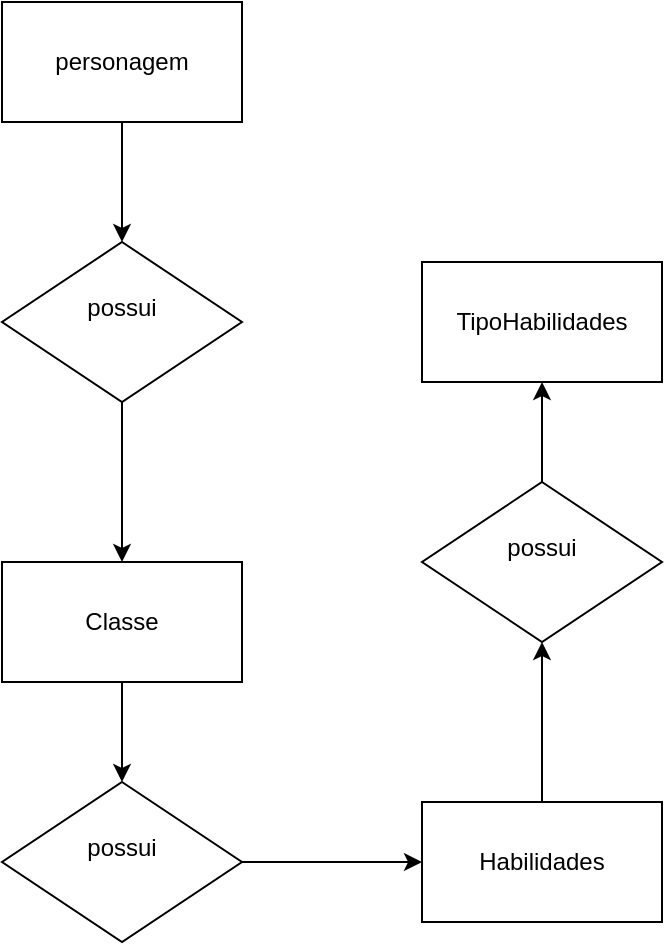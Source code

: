 <mxfile version="15.2.9" type="device"><diagram id="ZQ5IRG4ACpdiuWcH6MIT" name="Page-1"><mxGraphModel dx="782" dy="649" grid="1" gridSize="10" guides="1" tooltips="1" connect="1" arrows="1" fold="1" page="1" pageScale="1" pageWidth="827" pageHeight="1169" math="0" shadow="0"><root><mxCell id="0"/><mxCell id="1" parent="0"/><mxCell id="cOnU8MLLytvw6JUnjYhB-8" style="edgeStyle=orthogonalEdgeStyle;rounded=0;orthogonalLoop=1;jettySize=auto;html=1;entryX=0.5;entryY=0;entryDx=0;entryDy=0;" edge="1" parent="1" source="cOnU8MLLytvw6JUnjYhB-1" target="cOnU8MLLytvw6JUnjYhB-2"><mxGeometry relative="1" as="geometry"/></mxCell><mxCell id="cOnU8MLLytvw6JUnjYhB-1" value="&lt;font style=&quot;vertical-align: inherit&quot;&gt;&lt;font style=&quot;vertical-align: inherit&quot;&gt;personagem&lt;/font&gt;&lt;/font&gt;" style="rounded=0;whiteSpace=wrap;html=1;" vertex="1" parent="1"><mxGeometry x="130" y="90" width="120" height="60" as="geometry"/></mxCell><mxCell id="cOnU8MLLytvw6JUnjYhB-9" style="edgeStyle=orthogonalEdgeStyle;rounded=0;orthogonalLoop=1;jettySize=auto;html=1;entryX=0.5;entryY=0;entryDx=0;entryDy=0;" edge="1" parent="1" source="cOnU8MLLytvw6JUnjYhB-2" target="cOnU8MLLytvw6JUnjYhB-3"><mxGeometry relative="1" as="geometry"/></mxCell><mxCell id="cOnU8MLLytvw6JUnjYhB-2" value="&lt;font style=&quot;vertical-align: inherit&quot;&gt;&lt;font style=&quot;vertical-align: inherit&quot;&gt;possui&lt;br&gt;&lt;br&gt;&lt;/font&gt;&lt;/font&gt;" style="rhombus;whiteSpace=wrap;html=1;" vertex="1" parent="1"><mxGeometry x="130" y="210" width="120" height="80" as="geometry"/></mxCell><mxCell id="cOnU8MLLytvw6JUnjYhB-10" style="edgeStyle=orthogonalEdgeStyle;rounded=0;orthogonalLoop=1;jettySize=auto;html=1;entryX=0.5;entryY=0;entryDx=0;entryDy=0;" edge="1" parent="1" source="cOnU8MLLytvw6JUnjYhB-3" target="cOnU8MLLytvw6JUnjYhB-4"><mxGeometry relative="1" as="geometry"/></mxCell><mxCell id="cOnU8MLLytvw6JUnjYhB-3" value="&lt;font style=&quot;vertical-align: inherit&quot;&gt;&lt;font style=&quot;vertical-align: inherit&quot;&gt;&lt;font style=&quot;vertical-align: inherit&quot;&gt;&lt;font style=&quot;vertical-align: inherit&quot;&gt;Classe&lt;/font&gt;&lt;/font&gt;&lt;/font&gt;&lt;/font&gt;" style="rounded=0;whiteSpace=wrap;html=1;" vertex="1" parent="1"><mxGeometry x="130" y="370" width="120" height="60" as="geometry"/></mxCell><mxCell id="cOnU8MLLytvw6JUnjYhB-11" style="edgeStyle=orthogonalEdgeStyle;rounded=0;orthogonalLoop=1;jettySize=auto;html=1;entryX=0;entryY=0.5;entryDx=0;entryDy=0;" edge="1" parent="1" source="cOnU8MLLytvw6JUnjYhB-4" target="cOnU8MLLytvw6JUnjYhB-5"><mxGeometry relative="1" as="geometry"/></mxCell><mxCell id="cOnU8MLLytvw6JUnjYhB-4" value="&lt;font style=&quot;vertical-align: inherit&quot;&gt;&lt;font style=&quot;vertical-align: inherit&quot;&gt;possui&lt;br&gt;&lt;br&gt;&lt;/font&gt;&lt;/font&gt;" style="rhombus;whiteSpace=wrap;html=1;" vertex="1" parent="1"><mxGeometry x="130" y="480" width="120" height="80" as="geometry"/></mxCell><mxCell id="cOnU8MLLytvw6JUnjYhB-12" style="edgeStyle=orthogonalEdgeStyle;rounded=0;orthogonalLoop=1;jettySize=auto;html=1;entryX=0.5;entryY=1;entryDx=0;entryDy=0;" edge="1" parent="1" source="cOnU8MLLytvw6JUnjYhB-5" target="cOnU8MLLytvw6JUnjYhB-6"><mxGeometry relative="1" as="geometry"/></mxCell><mxCell id="cOnU8MLLytvw6JUnjYhB-5" value="&lt;font style=&quot;vertical-align: inherit&quot;&gt;&lt;font style=&quot;vertical-align: inherit&quot;&gt;&lt;font style=&quot;vertical-align: inherit&quot;&gt;&lt;font style=&quot;vertical-align: inherit&quot;&gt;&lt;font style=&quot;vertical-align: inherit&quot;&gt;&lt;font style=&quot;vertical-align: inherit&quot;&gt;&lt;font style=&quot;vertical-align: inherit&quot;&gt;&lt;font style=&quot;vertical-align: inherit&quot;&gt;Habilidades&lt;/font&gt;&lt;/font&gt;&lt;/font&gt;&lt;/font&gt;&lt;/font&gt;&lt;/font&gt;&lt;/font&gt;&lt;/font&gt;" style="rounded=0;whiteSpace=wrap;html=1;" vertex="1" parent="1"><mxGeometry x="340" y="490" width="120" height="60" as="geometry"/></mxCell><mxCell id="cOnU8MLLytvw6JUnjYhB-13" style="edgeStyle=orthogonalEdgeStyle;rounded=0;orthogonalLoop=1;jettySize=auto;html=1;entryX=0.5;entryY=1;entryDx=0;entryDy=0;" edge="1" parent="1" source="cOnU8MLLytvw6JUnjYhB-6" target="cOnU8MLLytvw6JUnjYhB-7"><mxGeometry relative="1" as="geometry"/></mxCell><mxCell id="cOnU8MLLytvw6JUnjYhB-6" value="&lt;font style=&quot;vertical-align: inherit&quot;&gt;&lt;font style=&quot;vertical-align: inherit&quot;&gt;possui&lt;br&gt;&lt;br&gt;&lt;/font&gt;&lt;/font&gt;" style="rhombus;whiteSpace=wrap;html=1;" vertex="1" parent="1"><mxGeometry x="340" y="330" width="120" height="80" as="geometry"/></mxCell><mxCell id="cOnU8MLLytvw6JUnjYhB-7" value="&lt;font style=&quot;vertical-align: inherit&quot;&gt;&lt;font style=&quot;vertical-align: inherit&quot;&gt;&lt;font style=&quot;vertical-align: inherit&quot;&gt;&lt;font style=&quot;vertical-align: inherit&quot;&gt;&lt;font style=&quot;vertical-align: inherit&quot;&gt;&lt;font style=&quot;vertical-align: inherit&quot;&gt;&lt;font style=&quot;vertical-align: inherit&quot;&gt;&lt;font style=&quot;vertical-align: inherit&quot;&gt;TipoHabilidades&lt;br&gt;&lt;/font&gt;&lt;/font&gt;&lt;/font&gt;&lt;/font&gt;&lt;/font&gt;&lt;/font&gt;&lt;/font&gt;&lt;/font&gt;" style="rounded=0;whiteSpace=wrap;html=1;" vertex="1" parent="1"><mxGeometry x="340" y="220" width="120" height="60" as="geometry"/></mxCell></root></mxGraphModel></diagram></mxfile>